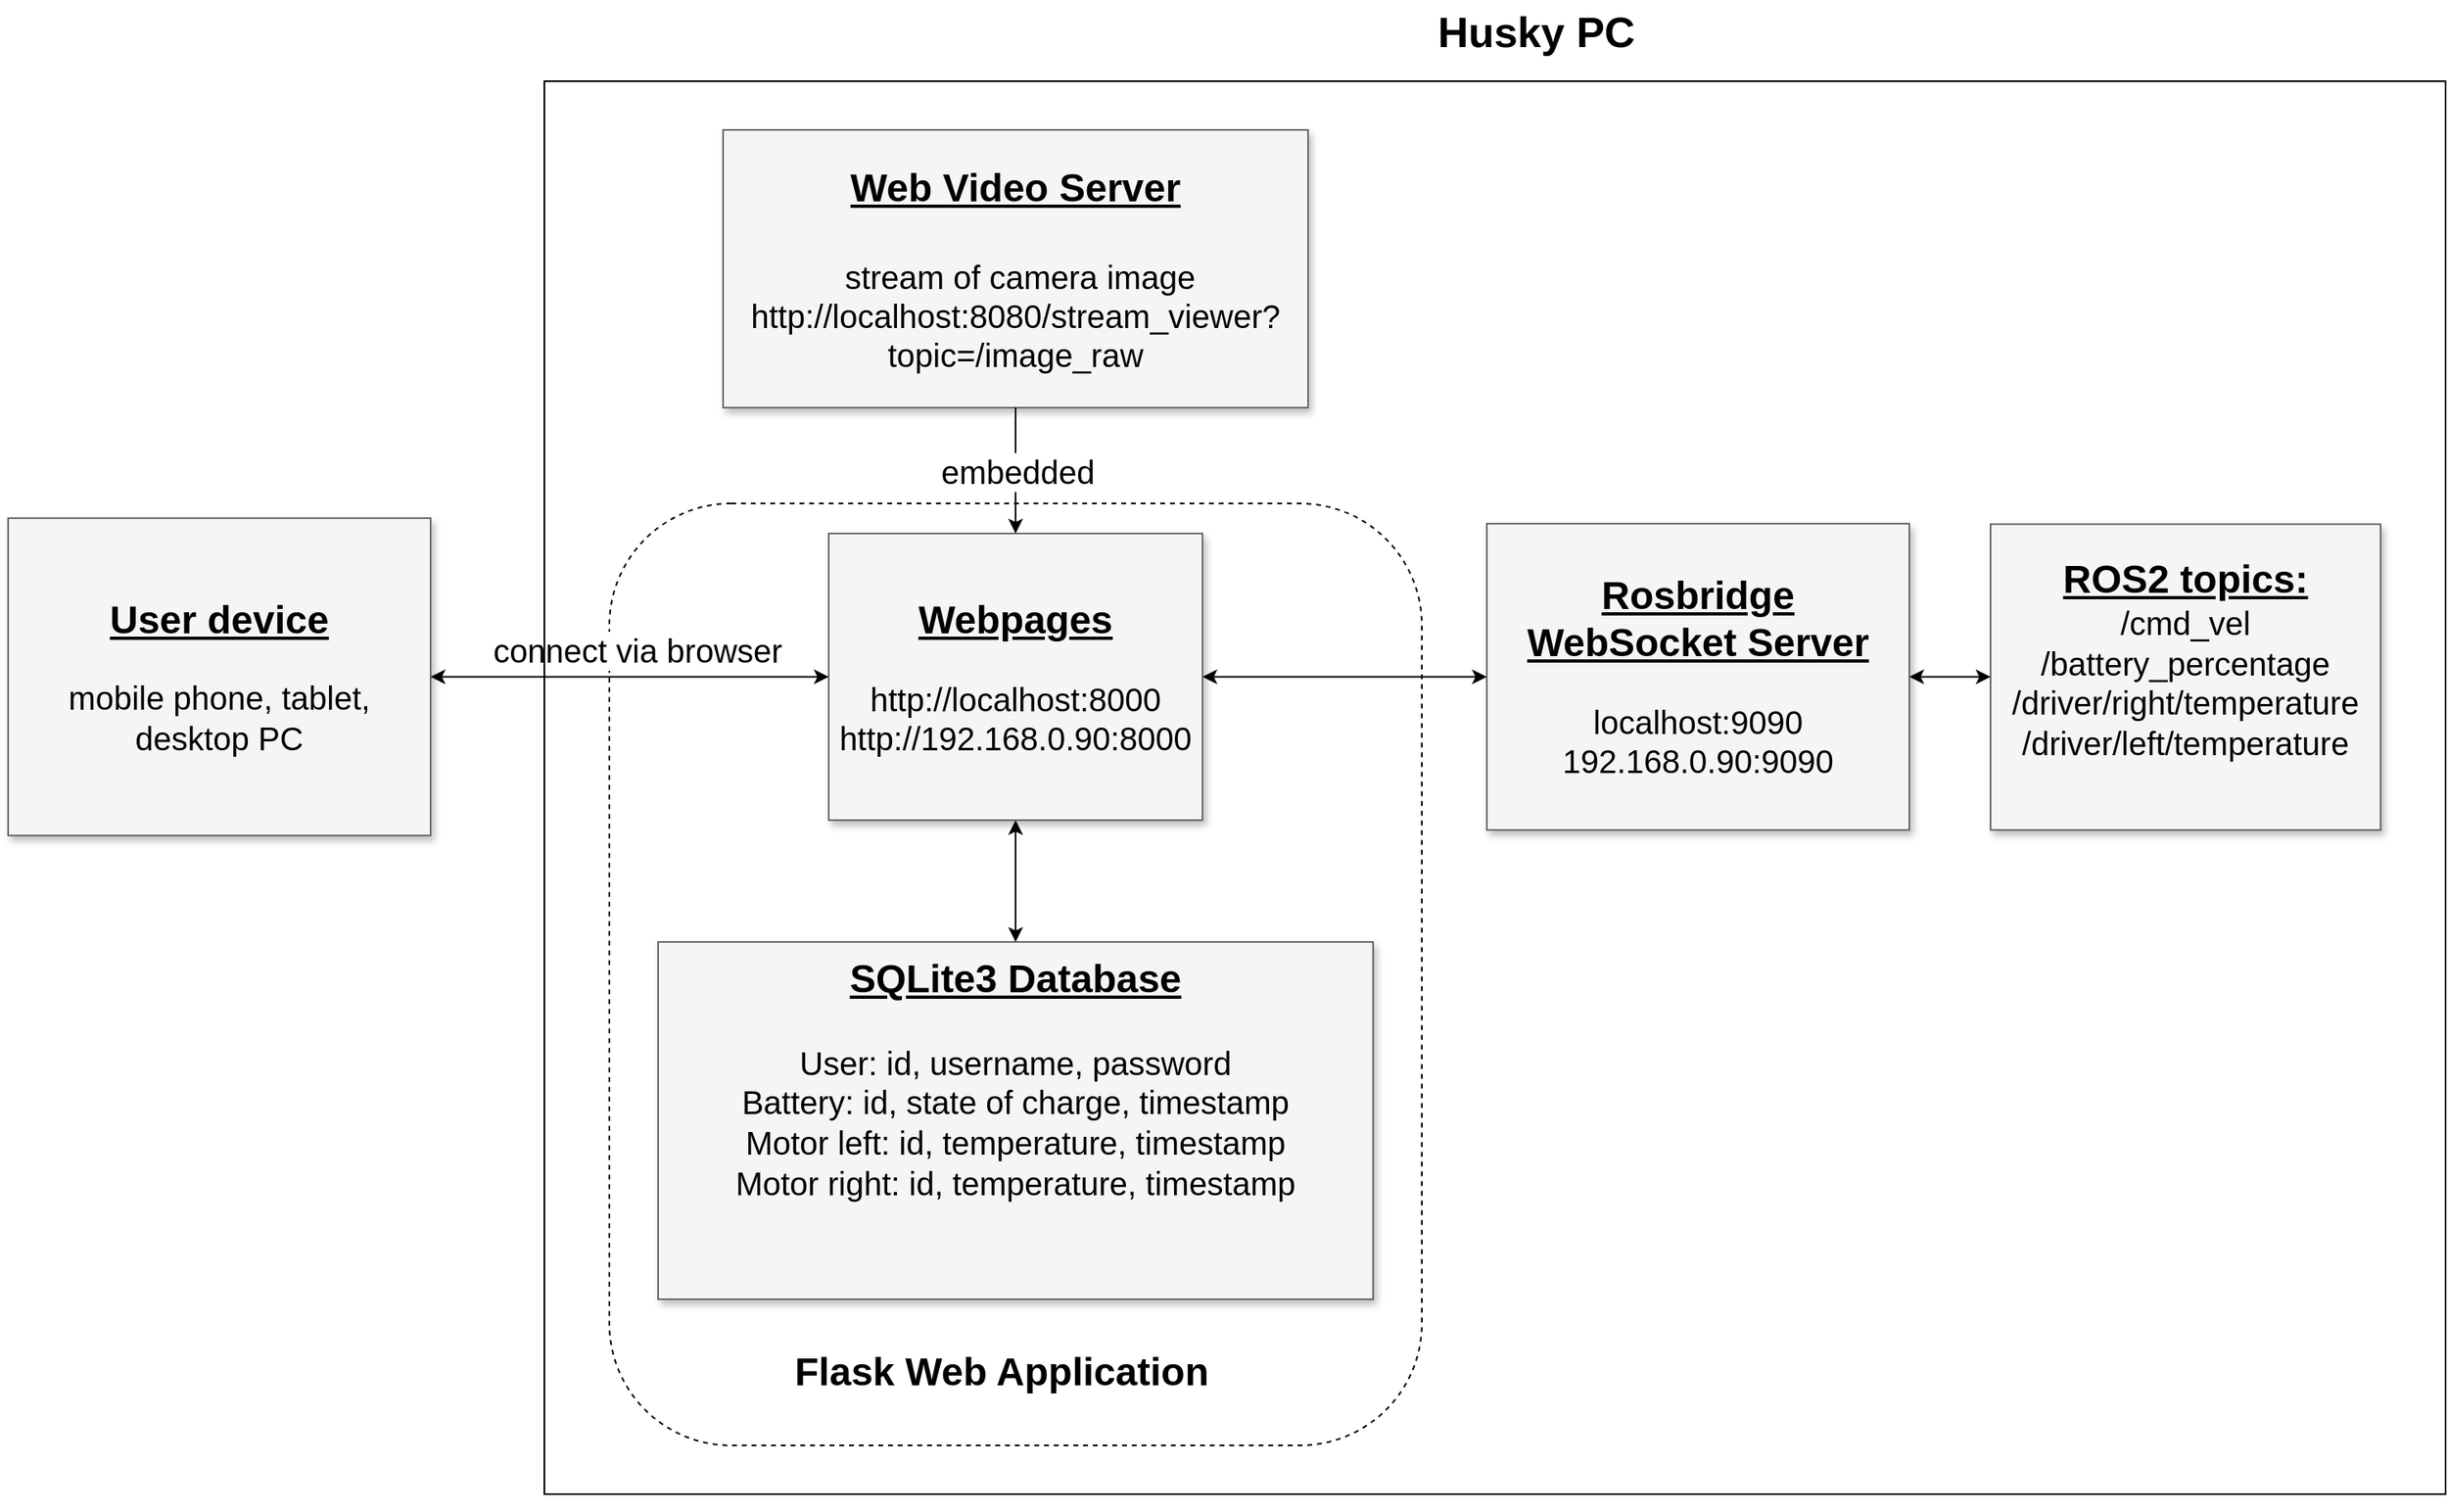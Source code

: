 <mxfile version="24.0.7" type="device">
  <diagram name="Page-1" id="90a13364-a465-7bf4-72fc-28e22215d7a0">
    <mxGraphModel dx="3630.5" dy="1128" grid="1" gridSize="10" guides="1" tooltips="1" connect="1" arrows="1" fold="1" page="1" pageScale="1.5" pageWidth="827" pageHeight="1169" background="none" math="0" shadow="0">
      <root>
        <mxCell id="0" style=";html=1;" />
        <mxCell id="1" style=";html=1;" parent="0" />
        <mxCell id="92aZnivEr3lnGOnxTlvm-25" style="edgeStyle=none;rounded=0;orthogonalLoop=1;jettySize=auto;html=1;exitX=0.5;exitY=1;exitDx=0;exitDy=0;entryX=0.5;entryY=0;entryDx=0;entryDy=0;strokeColor=default;align=center;verticalAlign=middle;fontFamily=Helvetica;fontSize=11;fontColor=default;labelBackgroundColor=default;startArrow=classic;endArrow=classic;" parent="1" source="3a17f1ce550125da-2" target="92aZnivEr3lnGOnxTlvm-22" edge="1">
          <mxGeometry relative="1" as="geometry" />
        </mxCell>
        <mxCell id="92aZnivEr3lnGOnxTlvm-35" style="edgeStyle=none;rounded=0;orthogonalLoop=1;jettySize=auto;html=1;exitX=1;exitY=0.5;exitDx=0;exitDy=0;entryX=0;entryY=0.5;entryDx=0;entryDy=0;strokeColor=default;align=center;verticalAlign=middle;fontFamily=Helvetica;fontSize=11;fontColor=default;labelBackgroundColor=default;startArrow=classic;endArrow=classic;" parent="1" source="3a17f1ce550125da-2" target="3a17f1ce550125da-10" edge="1">
          <mxGeometry relative="1" as="geometry" />
        </mxCell>
        <mxCell id="3a17f1ce550125da-2" value="&lt;font style=&quot;font-size: 24px;&quot;&gt;&lt;u&gt;&lt;b&gt;Webpages&lt;/b&gt;&lt;/u&gt;&lt;/font&gt;&lt;br&gt;&lt;div&gt;&lt;br&gt;&lt;/div&gt;&lt;div style=&quot;font-size: 20px;&quot;&gt;&lt;font style=&quot;font-size: 20px;&quot;&gt;http://localhost:8000&lt;/font&gt;&lt;/div&gt;&lt;div style=&quot;font-size: 20px;&quot;&gt;&lt;font style=&quot;font-size: 20px;&quot;&gt;http://192.168.0.90:8000&lt;/font&gt;&lt;br&gt;&lt;/div&gt;" style="whiteSpace=wrap;html=1;shadow=1;fontSize=18;fillColor=#f5f5f5;strokeColor=#666666;" parent="1" vertex="1">
          <mxGeometry x="435" y="438.5" width="230" height="176.5" as="geometry" />
        </mxCell>
        <mxCell id="3a17f1ce550125da-10" value="&lt;font style=&quot;font-size: 24px;&quot;&gt;&lt;u&gt;&lt;b&gt;Rosbridge&lt;br&gt;WebSocket Server&lt;/b&gt;&lt;/u&gt;&lt;/font&gt;&lt;div&gt;&lt;br&gt;&lt;/div&gt;&lt;font style=&quot;font-size: 20px;&quot;&gt;localhost:9090&lt;br&gt;192.168.0.90:9090&lt;/font&gt;" style="whiteSpace=wrap;html=1;shadow=1;fontSize=18;fillColor=#f5f5f5;strokeColor=#666666;" parent="1" vertex="1">
          <mxGeometry x="840" y="432.44" width="260" height="188.62" as="geometry" />
        </mxCell>
        <mxCell id="92aZnivEr3lnGOnxTlvm-4" value="&lt;font style=&quot;font-size: 26px;&quot;&gt;Husky PC&lt;/font&gt;" style="text;strokeColor=none;fillColor=none;html=1;fontSize=24;fontStyle=1;verticalAlign=middle;align=center;" parent="1" vertex="1">
          <mxGeometry x="820" y="110" width="100" height="40" as="geometry" />
        </mxCell>
        <mxCell id="92aZnivEr3lnGOnxTlvm-37" style="edgeStyle=none;rounded=0;orthogonalLoop=1;jettySize=auto;html=1;entryX=1;entryY=0.5;entryDx=0;entryDy=0;strokeColor=default;align=center;verticalAlign=middle;fontFamily=Helvetica;fontSize=11;fontColor=default;labelBackgroundColor=default;startArrow=classic;endArrow=classic;" parent="1" source="92aZnivEr3lnGOnxTlvm-12" target="3a17f1ce550125da-10" edge="1">
          <mxGeometry relative="1" as="geometry" />
        </mxCell>
        <mxCell id="92aZnivEr3lnGOnxTlvm-12" value="&lt;font style=&quot;font-size: 24px;&quot;&gt;&lt;b&gt;&lt;u&gt;ROS2 topics:&lt;/u&gt; &lt;/b&gt;&lt;/font&gt;&lt;br&gt;&lt;font style=&quot;font-size: 20px;&quot;&gt;/cmd_vel&lt;br&gt;/battery_percentage&lt;br&gt;/driver/right/temperature&lt;br&gt;/driver/left/temperature&lt;/font&gt;&lt;div&gt;&lt;br&gt;&lt;/div&gt;" style="whiteSpace=wrap;html=1;shadow=1;fontSize=18;fillColor=#f5f5f5;strokeColor=#666666;" parent="1" vertex="1">
          <mxGeometry x="1150" y="432.75" width="240" height="188.31" as="geometry" />
        </mxCell>
        <mxCell id="92aZnivEr3lnGOnxTlvm-17" value="" style="rounded=1;whiteSpace=wrap;html=1;fontFamily=Helvetica;fontSize=11;fontColor=default;labelBackgroundColor=default;fillColor=none;dashed=1;" parent="1" vertex="1">
          <mxGeometry x="300" y="420" width="500" height="580" as="geometry" />
        </mxCell>
        <mxCell id="92aZnivEr3lnGOnxTlvm-21" value="&lt;div style=&quot;font-size: 19px;&quot;&gt;&lt;font style=&quot;font-size: 24px;&quot;&gt;Flask Web Application&lt;/font&gt;&lt;/div&gt;" style="text;strokeColor=none;fillColor=none;html=1;fontSize=11;fontStyle=1;verticalAlign=middle;align=center;fontFamily=Helvetica;fontColor=default;labelBackgroundColor=default;" parent="1" vertex="1">
          <mxGeometry x="417.5" y="870" width="247.5" height="170" as="geometry" />
        </mxCell>
        <mxCell id="92aZnivEr3lnGOnxTlvm-22" value="&lt;font size=&quot;1&quot;&gt;&lt;span style=&quot;font-size: 24px;&quot;&gt;&lt;u&gt;&lt;b&gt;SQLite3 Database&lt;/b&gt;&lt;/u&gt;&lt;/span&gt;&lt;/font&gt;&lt;font style=&quot;font-size: 20px;&quot;&gt;&lt;br&gt;&lt;br&gt;User: id, username, password&lt;br&gt;Battery: id, state of charge, timestamp&lt;br&gt;Motor left: id, temperature, timestamp&lt;br&gt;Motor right: id, temperature, timestamp&lt;br&gt;&lt;/font&gt;&lt;br&gt;&lt;div style=&quot;font-size: 24px;&quot;&gt;&lt;font style=&quot;font-size: 24px;&quot;&gt;&lt;br&gt;&lt;/font&gt;&lt;/div&gt;" style="whiteSpace=wrap;html=1;shadow=1;fontSize=18;fillColor=#f5f5f5;strokeColor=#666666;" parent="1" vertex="1">
          <mxGeometry x="330" y="690" width="440" height="220" as="geometry" />
        </mxCell>
        <mxCell id="92aZnivEr3lnGOnxTlvm-26" value="&lt;div align=&quot;center&quot;&gt;&lt;font style=&quot;font-size: 24px;&quot;&gt;&lt;u&gt;&lt;b&gt;Web Video Server&lt;/b&gt;&lt;/u&gt;&lt;/font&gt;&lt;/div&gt;&lt;div&gt;&lt;font style=&quot;font-size: 24px;&quot;&gt;&lt;u&gt;&lt;br&gt;&lt;/u&gt;&lt;/font&gt;&lt;/div&gt;&lt;div style=&quot;font-size: 20px;&quot;&gt;&lt;font style=&quot;font-size: 20px;&quot;&gt;&lt;font style=&quot;font-size: 20px;&quot;&gt;&amp;nbsp;stream of camera image&lt;br&gt;http://localhost:8080/stream_viewer?topic=/image_raw&lt;/font&gt;&lt;font style=&quot;font-size: 20px;&quot;&gt;&lt;br&gt;&lt;/font&gt;&lt;/font&gt;&lt;/div&gt;" style="whiteSpace=wrap;html=1;shadow=1;fontSize=18;fillColor=#f5f5f5;strokeColor=#666666;" parent="1" vertex="1">
          <mxGeometry x="370" y="190" width="360" height="171" as="geometry" />
        </mxCell>
        <mxCell id="92aZnivEr3lnGOnxTlvm-38" value="&lt;font style=&quot;font-size: 24px;&quot;&gt;&lt;b&gt;&lt;u&gt;User device&lt;/u&gt;&lt;/b&gt;&lt;/font&gt;&lt;u&gt;&lt;font style=&quot;font-size: 24px;&quot;&gt;&lt;br&gt;&lt;/font&gt;&lt;/u&gt; &lt;br&gt;&lt;font style=&quot;font-size: 20px;&quot;&gt;mobile phone, tablet, desktop PC&lt;/font&gt;" style="whiteSpace=wrap;html=1;shadow=1;fontSize=18;fillColor=#f5f5f5;strokeColor=#666666;" parent="1" vertex="1">
          <mxGeometry x="-70" y="429.06" width="260" height="195.38" as="geometry" />
        </mxCell>
        <mxCell id="92aZnivEr3lnGOnxTlvm-44" style="edgeStyle=none;rounded=0;orthogonalLoop=1;jettySize=auto;html=1;exitX=1;exitY=0.5;exitDx=0;exitDy=0;entryX=0;entryY=0.5;entryDx=0;entryDy=0;strokeColor=default;align=center;verticalAlign=middle;fontFamily=Helvetica;fontSize=11;fontColor=default;labelBackgroundColor=default;startArrow=classic;endArrow=classic;" parent="1" source="92aZnivEr3lnGOnxTlvm-38" target="3a17f1ce550125da-2" edge="1">
          <mxGeometry relative="1" as="geometry" />
        </mxCell>
        <mxCell id="92aZnivEr3lnGOnxTlvm-46" value="&lt;font style=&quot;font-size: 20px;&quot;&gt;connect via browser&lt;/font&gt;" style="edgeLabel;html=1;align=center;verticalAlign=middle;resizable=0;points=[];fontFamily=Helvetica;fontSize=11;fontColor=default;labelBackgroundColor=default;" parent="92aZnivEr3lnGOnxTlvm-44" vertex="1" connectable="0">
          <mxGeometry x="0.072" y="-3" relative="1" as="geometry">
            <mxPoint x="-5" y="-20" as="offset" />
          </mxGeometry>
        </mxCell>
        <mxCell id="92aZnivEr3lnGOnxTlvm-54" value="" style="endArrow=classic;html=1;rounded=0;strokeColor=default;align=center;verticalAlign=middle;fontFamily=Helvetica;fontSize=11;fontColor=default;labelBackgroundColor=default;anchorPointDirection=0;entryX=0.5;entryY=0;entryDx=0;entryDy=0;exitX=0.5;exitY=1;exitDx=0;exitDy=0;" parent="1" source="92aZnivEr3lnGOnxTlvm-26" target="3a17f1ce550125da-2" edge="1">
          <mxGeometry width="50" height="50" relative="1" as="geometry">
            <mxPoint x="470" y="320" as="sourcePoint" />
            <mxPoint x="540" y="400" as="targetPoint" />
          </mxGeometry>
        </mxCell>
        <mxCell id="92aZnivEr3lnGOnxTlvm-55" value="&lt;font style=&quot;font-size: 20px;&quot;&gt;embedded&lt;/font&gt;" style="edgeLabel;html=1;align=center;verticalAlign=middle;resizable=0;points=[];fontFamily=Helvetica;fontSize=14;fontColor=default;labelBackgroundColor=default;" parent="92aZnivEr3lnGOnxTlvm-54" vertex="1" connectable="0">
          <mxGeometry x="0.018" y="1" relative="1" as="geometry">
            <mxPoint y="-1" as="offset" />
          </mxGeometry>
        </mxCell>
        <mxCell id="92aZnivEr3lnGOnxTlvm-58" value="" style="rounded=0;whiteSpace=wrap;html=1;fontFamily=Helvetica;fontSize=11;fontColor=default;labelBackgroundColor=default;fillColor=none;metaEdit=1;strokeWidth=1;" parent="1" vertex="1">
          <mxGeometry x="260" y="160" width="1170" height="870" as="geometry" />
        </mxCell>
      </root>
    </mxGraphModel>
  </diagram>
</mxfile>

